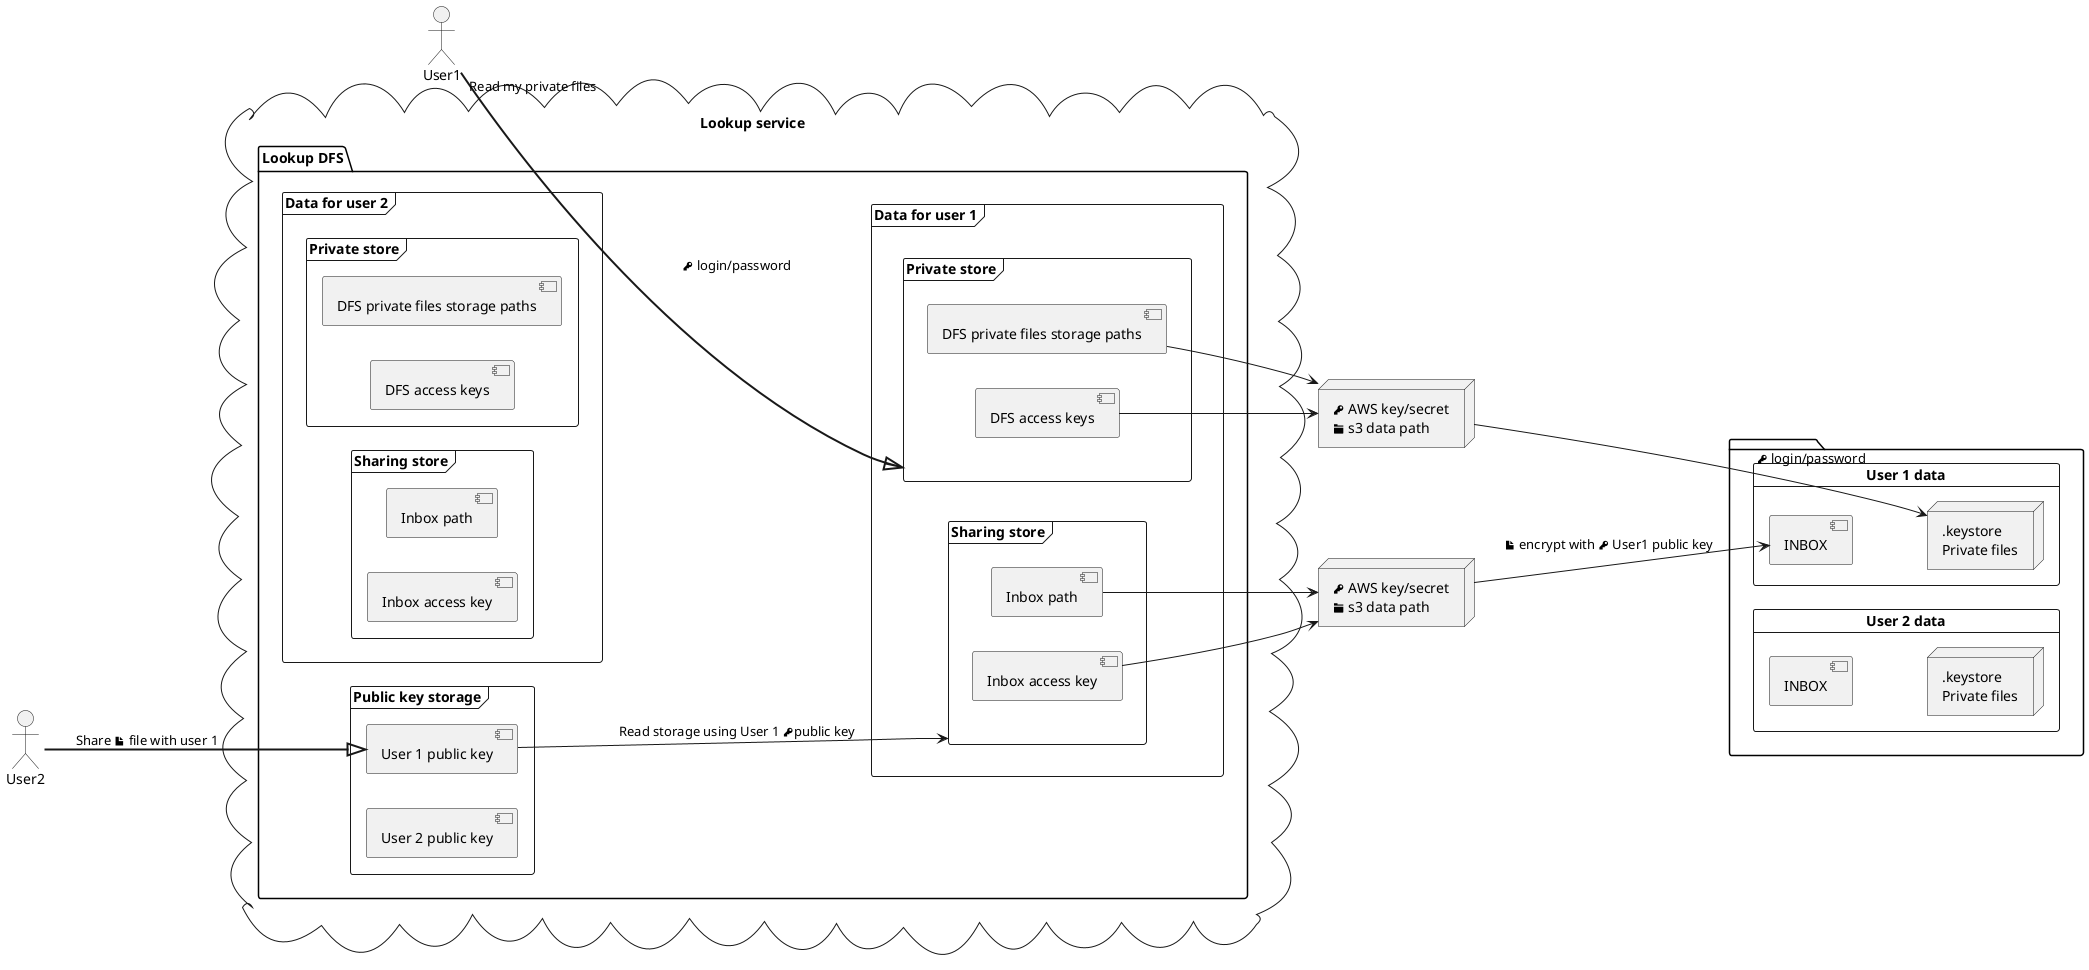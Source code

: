 @startuml
cloud "Lookup service" {
  package "Lookup DFS" {
  left to right direction
    frame "Data for user 1" {

      frame "Private store" as privateStoreUser1 {
        [DFS private files storage paths] as mapPrivate1
        [DFS access keys] as privateAccessKey1
      }

      frame "Sharing store" as sharingStoreUser1 {
        [Inbox path] as mapInbox1
        [Inbox access key] as publicAccessKey1
      }
    }

    frame "Data for user 2" {

      frame "Private store" as privateStoreUser2 {
        [DFS private files storage paths] as mapPrivate2
        [DFS access keys] as privateAccessKey2
      }

      frame "Sharing store" as sharingStoreUser2 {
        [Inbox path] as mapInbox2
        [Inbox access key] as publicAccessKey2
      }
    }

    frame "Public key storage" {
      left to right direction
      [User 1 public key] as user1publicKey
      [User 2 public key] as user2publicKey
    }
  }
}

package {
  card "User 1 data" as User1data {
    [INBOX] as inboxUsr1
    node filesUsr1 [
      .keystore
      Private files
    ]
    inboxUsr1  ..[hidden] filesUsr1
  }

  card "User 2 data" as User2data {
    [INBOX] as inboxUsr2
    node filesUsr2 [
      .keystore
      Private files
    ]
    inboxUsr2  ..[hidden] filesUsr2
  }
}

actor User1 as user1
node user1privateFilesAccess [
<&key> AWS key/secret
<&folder> s3 data path
]

user1 ==^ privateStoreUser1 : "Read my private files" <&key> login/password
mapPrivate1 --> user1privateFilesAccess
privateAccessKey1 --> user1privateFilesAccess
user1privateFilesAccess --> filesUsr1 :  <&key> login/password

actor User2 as user2
node user2shareFilesAccess [
<&key> AWS key/secret
<&folder> s3 data path
]

user2 ==^ user1publicKey : Share <&file> file with user 1
user1publicKey --> sharingStoreUser1 : Read storage using User 1 <&key>public key
mapInbox1 --> user2shareFilesAccess
publicAccessKey1 --> user2shareFilesAccess
user2shareFilesAccess --> inboxUsr1 : <&file> encrypt with <&key> User1 public key

@enduml